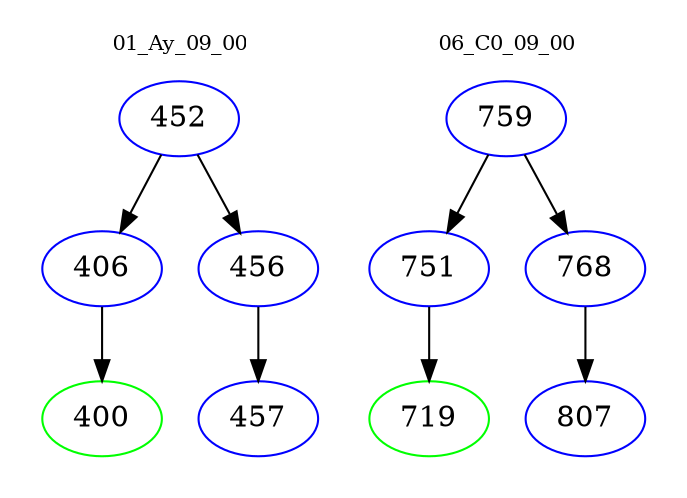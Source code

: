 digraph{
subgraph cluster_0 {
color = white
label = "01_Ay_09_00";
fontsize=10;
T0_452 [label="452", color="blue"]
T0_452 -> T0_406 [color="black"]
T0_406 [label="406", color="blue"]
T0_406 -> T0_400 [color="black"]
T0_400 [label="400", color="green"]
T0_452 -> T0_456 [color="black"]
T0_456 [label="456", color="blue"]
T0_456 -> T0_457 [color="black"]
T0_457 [label="457", color="blue"]
}
subgraph cluster_1 {
color = white
label = "06_C0_09_00";
fontsize=10;
T1_759 [label="759", color="blue"]
T1_759 -> T1_751 [color="black"]
T1_751 [label="751", color="blue"]
T1_751 -> T1_719 [color="black"]
T1_719 [label="719", color="green"]
T1_759 -> T1_768 [color="black"]
T1_768 [label="768", color="blue"]
T1_768 -> T1_807 [color="black"]
T1_807 [label="807", color="blue"]
}
}
